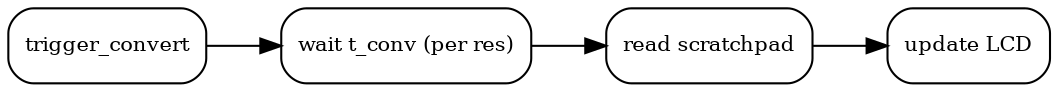 digraph "DS18 pipeline" {
  rankdir=LR; node[shape=box,style=rounded,fontsize=10];
  trig[label="trigger_convert"]; wait[label="wait t_conv (per res)"]; read[label="read scratchpad"]; upd[label="update LCD"];
  trig->wait->read->upd;
}
